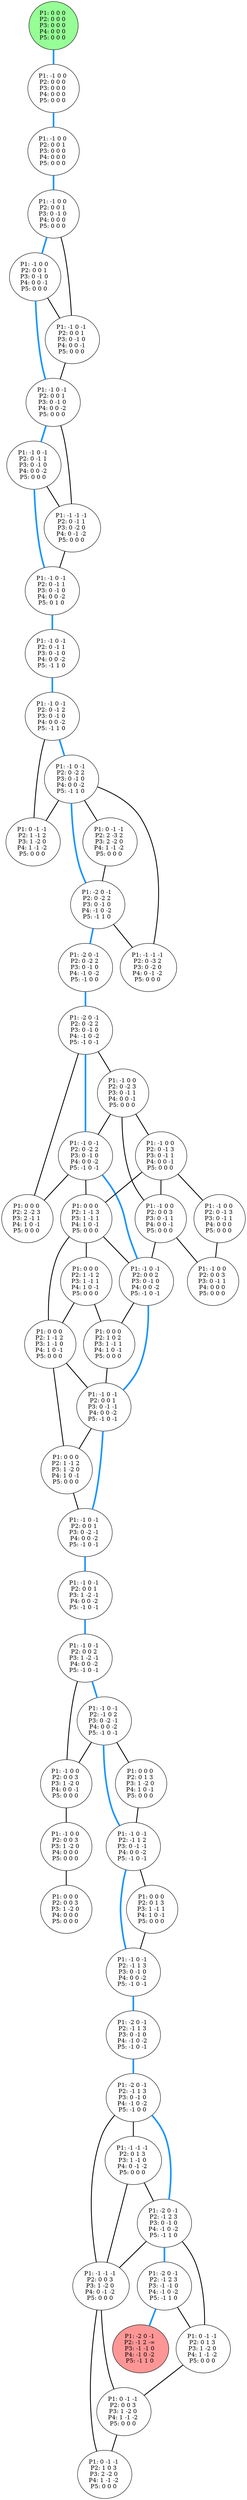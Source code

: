 graph G {
color = "black"
0 [label = "P1: 0 0 0 
P2: 0 0 0 
P3: 0 0 0 
P4: 0 0 0 
P5: 0 0 0 
",  style="filled", fillcolor = "#96FF96"];
1 [label = "P1: -1 0 0 
P2: 0 0 0 
P3: 0 0 0 
P4: 0 0 0 
P5: 0 0 0 
"];
2 [label = "P1: -1 0 0 
P2: 0 0 1 
P3: 0 0 0 
P4: 0 0 0 
P5: 0 0 0 
"];
3 [label = "P1: -1 0 0 
P2: 0 0 1 
P3: 0 -1 0 
P4: 0 0 0 
P5: 0 0 0 
"];
4 [label = "P1: -1 0 0 
P2: 0 0 1 
P3: 0 -1 0 
P4: 0 0 -1 
P5: 0 0 0 
"];
5 [label = "P1: -1 0 -1 
P2: 0 0 1 
P3: 0 -1 0 
P4: 0 0 -1 
P5: 0 0 0 
"];
6 [label = "P1: -1 0 -1 
P2: 0 0 1 
P3: 0 -1 0 
P4: 0 0 -2 
P5: 0 0 0 
"];
7 [label = "P1: -1 0 -1 
P2: 0 -1 1 
P3: 0 -1 0 
P4: 0 0 -2 
P5: 0 0 0 
"];
8 [label = "P1: -1 -1 -1 
P2: 0 -1 1 
P3: 0 -2 0 
P4: 0 -1 -2 
P5: 0 0 0 
"];
9 [label = "P1: -1 0 -1 
P2: 0 -1 1 
P3: 0 -1 0 
P4: 0 0 -2 
P5: 0 1 0 
"];
10 [label = "P1: -1 0 -1 
P2: 0 -1 1 
P3: 0 -1 0 
P4: 0 0 -2 
P5: -1 1 0 
"];
11 [label = "P1: -1 0 -1 
P2: 0 -1 2 
P3: 0 -1 0 
P4: 0 0 -2 
P5: -1 1 0 
"];
12 [label = "P1: -1 0 -1 
P2: 0 -2 2 
P3: 0 -1 0 
P4: 0 0 -2 
P5: -1 1 0 
"];
13 [label = "P1: 0 -1 -1 
P2: 1 -1 2 
P3: 1 -2 0 
P4: 1 -1 -2 
P5: 0 0 0 
"];
14 [label = "P1: 0 -1 -1 
P2: 2 -3 2 
P3: 2 -2 0 
P4: 1 -1 -2 
P5: 0 0 0 
"];
15 [label = "P1: -2 0 -1 
P2: 0 -2 2 
P3: 0 -1 0 
P4: -1 0 -2 
P5: -1 1 0 
"];
16 [label = "P1: -1 -1 -1 
P2: 0 -3 2 
P3: 0 -2 0 
P4: 0 -1 -2 
P5: 0 0 0 
"];
17 [label = "P1: -2 0 -1 
P2: 0 -2 2 
P3: 0 -1 0 
P4: -1 0 -2 
P5: -1 0 0 
"];
18 [label = "P1: -2 0 -1 
P2: 0 -2 2 
P3: 0 -1 0 
P4: -1 0 -2 
P5: -1 0 -1 
"];
19 [label = "P1: -1 0 0 
P2: 0 -2 3 
P3: 0 -1 1 
P4: 0 0 -1 
P5: 0 0 0 
"];
20 [label = "P1: -1 0 -1 
P2: 0 -2 2 
P3: 0 -1 0 
P4: 0 0 -2 
P5: -1 0 -1 
"];
21 [label = "P1: 0 0 0 
P2: 2 -2 3 
P3: 2 -1 1 
P4: 1 0 -1 
P5: 0 0 0 
"];
22 [label = "P1: -1 0 0 
P2: 0 -1 3 
P3: 0 -1 1 
P4: 0 0 -1 
P5: 0 0 0 
"];
23 [label = "P1: -1 0 0 
P2: 0 0 3 
P3: 0 -1 1 
P4: 0 0 -1 
P5: 0 0 0 
"];
24 [label = "P1: 0 0 0 
P2: 1 -1 3 
P3: 1 -1 1 
P4: 1 0 -1 
P5: 0 0 0 
"];
25 [label = "P1: -1 0 -1 
P2: 0 0 2 
P3: 0 -1 0 
P4: 0 0 -2 
P5: -1 0 -1 
"];
26 [label = "P1: -1 0 0 
P2: 0 -1 3 
P3: 0 -1 1 
P4: 0 0 0 
P5: 0 0 0 
"];
27 [label = "P1: -1 0 0 
P2: 0 0 3 
P3: 0 -1 1 
P4: 0 0 0 
P5: 0 0 0 
"];
28 [label = "P1: 0 0 0 
P2: 1 -1 2 
P3: 1 -1 1 
P4: 1 0 -1 
P5: 0 0 0 
"];
29 [label = "P1: 0 0 0 
P2: 1 -1 2 
P3: 1 -1 0 
P4: 1 0 -1 
P5: 0 0 0 
"];
30 [label = "P1: 0 0 0 
P2: 1 0 2 
P3: 1 -1 1 
P4: 1 0 -1 
P5: 0 0 0 
"];
31 [label = "P1: -1 0 -1 
P2: 0 0 1 
P3: 0 -1 -1 
P4: 0 0 -2 
P5: -1 0 -1 
"];
32 [label = "P1: 0 0 0 
P2: 1 -1 2 
P3: 1 -2 0 
P4: 1 0 -1 
P5: 0 0 0 
"];
33 [label = "P1: -1 0 -1 
P2: 0 0 1 
P3: 0 -2 -1 
P4: 0 0 -2 
P5: -1 0 -1 
"];
34 [label = "P1: -1 0 -1 
P2: 0 0 1 
P3: 1 -2 -1 
P4: 0 0 -2 
P5: -1 0 -1 
"];
35 [label = "P1: -1 0 -1 
P2: 0 0 2 
P3: 1 -2 -1 
P4: 0 0 -2 
P5: -1 0 -1 
"];
36 [label = "P1: -1 0 -1 
P2: -1 0 2 
P3: 0 -2 -1 
P4: 0 0 -2 
P5: -1 0 -1 
"];
37 [label = "P1: -1 0 0 
P2: 0 0 3 
P3: 1 -2 0 
P4: 0 0 -1 
P5: 0 0 0 
"];
38 [label = "P1: 0 0 0 
P2: 0 1 3 
P3: 1 -2 0 
P4: 1 0 -1 
P5: 0 0 0 
"];
39 [label = "P1: -1 0 -1 
P2: -1 1 2 
P3: 0 -1 -1 
P4: 0 0 -2 
P5: -1 0 -1 
"];
40 [label = "P1: -1 0 0 
P2: 0 0 3 
P3: 1 -2 0 
P4: 0 0 0 
P5: 0 0 0 
"];
41 [label = "P1: 0 0 0 
P2: 0 1 3 
P3: 1 -1 1 
P4: 1 0 -1 
P5: 0 0 0 
"];
42 [label = "P1: -1 0 -1 
P2: -1 1 3 
P3: 0 -1 0 
P4: 0 0 -2 
P5: -1 0 -1 
"];
43 [label = "P1: 0 0 0 
P2: 0 0 3 
P3: 1 -2 0 
P4: 0 0 0 
P5: 0 0 0 
"];
44 [label = "P1: -2 0 -1 
P2: -1 1 3 
P3: 0 -1 0 
P4: -1 0 -2 
P5: -1 0 -1 
"];
45 [label = "P1: -2 0 -1 
P2: -1 1 3 
P3: 0 -1 0 
P4: -1 0 -2 
P5: -1 0 0 
"];
46 [label = "P1: -1 -1 -1 
P2: 0 1 3 
P3: 1 -1 0 
P4: 0 -1 -2 
P5: 0 0 0 
"];
47 [label = "P1: -2 0 -1 
P2: -1 2 3 
P3: 0 -1 0 
P4: -1 0 -2 
P5: -1 1 0 
"];
48 [label = "P1: -1 -1 -1 
P2: 0 0 3 
P3: 1 -2 0 
P4: 0 -1 -2 
P5: 0 0 0 
"];
49 [label = "P1: -2 0 -1 
P2: -1 2 3 
P3: -1 -1 0 
P4: -1 0 -2 
P5: -1 1 0 
"];
4949 [label = "P1: -2 0 -1 
P2: -1 2 -∞ 
P3: -1 -1 0 
P4: -1 0 -2 
P5: -1 1 0 
",  style="filled", fillcolor = "#FF9696"];
50 [label = "P1: 0 -1 -1 
P2: 0 1 3 
P3: 1 -2 0 
P4: 1 -1 -2 
P5: 0 0 0 
"];
51 [label = "P1: 0 -1 -1 
P2: 0 0 3 
P3: 1 -2 0 
P4: 1 -1 -2 
P5: 0 0 0 
"];
52 [label = "P1: 0 -1 -1 
P2: 1 0 3 
P3: 2 -2 0 
P4: 1 -1 -2 
P5: 0 0 0 
"];
edge [style=bold];
0 -- 1 [color="#1E96FF", penwidth=4.0];

1 -- 2 [color="#1E96FF", penwidth=4.0];

2 -- 3 [color="#1E96FF", penwidth=4.0];

3 -- 4 [color="#1E96FF", penwidth=4.0];
3 -- 5 [color=black];

4 -- 5 [color=black];
4 -- 6 [color="#1E96FF", penwidth=4.0];

5 -- 6 [color=black];

6 -- 7 [color="#1E96FF", penwidth=4.0];
6 -- 8 [color=black];

7 -- 8 [color=black];
7 -- 9 [color="#1E96FF", penwidth=4.0];

8 -- 9 [color=black];

9 -- 10 [color="#1E96FF", penwidth=4.0];

10 -- 11 [color="#1E96FF", penwidth=4.0];

11 -- 12 [color="#1E96FF", penwidth=4.0];
11 -- 13 [color=black];

12 -- 13 [color=black];
12 -- 14 [color=black];
12 -- 15 [color="#1E96FF", penwidth=4.0];
12 -- 16 [color=black];


14 -- 15 [color=black];

15 -- 16 [color=black];
15 -- 17 [color="#1E96FF", penwidth=4.0];


17 -- 18 [color="#1E96FF", penwidth=4.0];

18 -- 19 [color=black];
18 -- 20 [color="#1E96FF", penwidth=4.0];
18 -- 21 [color=black];

19 -- 22 [color=black];
19 -- 23 [color=black];
19 -- 20 [color=black];

20 -- 24 [color=black];
20 -- 25 [color="#1E96FF", penwidth=4.0];
20 -- 21 [color=black];


22 -- 23 [color=black];
22 -- 26 [color=black];
22 -- 24 [color=black];

23 -- 27 [color=black];
23 -- 25 [color=black];

24 -- 25 [color=black];
24 -- 28 [color=black];
24 -- 29 [color=black];

25 -- 30 [color=black];
25 -- 31 [color="#1E96FF", penwidth=4.0];

26 -- 27 [color=black];


28 -- 30 [color=black];
28 -- 29 [color=black];

29 -- 31 [color=black];
29 -- 32 [color=black];

30 -- 31 [color=black];

31 -- 33 [color="#1E96FF", penwidth=4.0];
31 -- 32 [color=black];

32 -- 33 [color=black];

33 -- 34 [color="#1E96FF", penwidth=4.0];

34 -- 35 [color="#1E96FF", penwidth=4.0];

35 -- 36 [color="#1E96FF", penwidth=4.0];
35 -- 37 [color=black];

36 -- 38 [color=black];
36 -- 39 [color="#1E96FF", penwidth=4.0];
36 -- 37 [color=black];

37 -- 40 [color=black];

38 -- 39 [color=black];

39 -- 41 [color=black];
39 -- 42 [color="#1E96FF", penwidth=4.0];

40 -- 43 [color=black];

41 -- 42 [color=black];

42 -- 44 [color="#1E96FF", penwidth=4.0];


44 -- 45 [color="#1E96FF", penwidth=4.0];

45 -- 46 [color=black];
45 -- 47 [color="#1E96FF", penwidth=4.0];
45 -- 48 [color=black];

46 -- 47 [color=black];
46 -- 48 [color=black];

47 -- 48 [color=black];
47 -- 49 [color="#1E96FF", penwidth=4.0];
47 -- 50 [color=black];

48 -- 51 [color=black];
48 -- 52 [color=black];

49 -- 50 [color=black];

49 -- 4949 [color="#1E96FF", penwidth=4.0];
50 -- 51 [color=black];

51 -- 52 [color=black];


}
